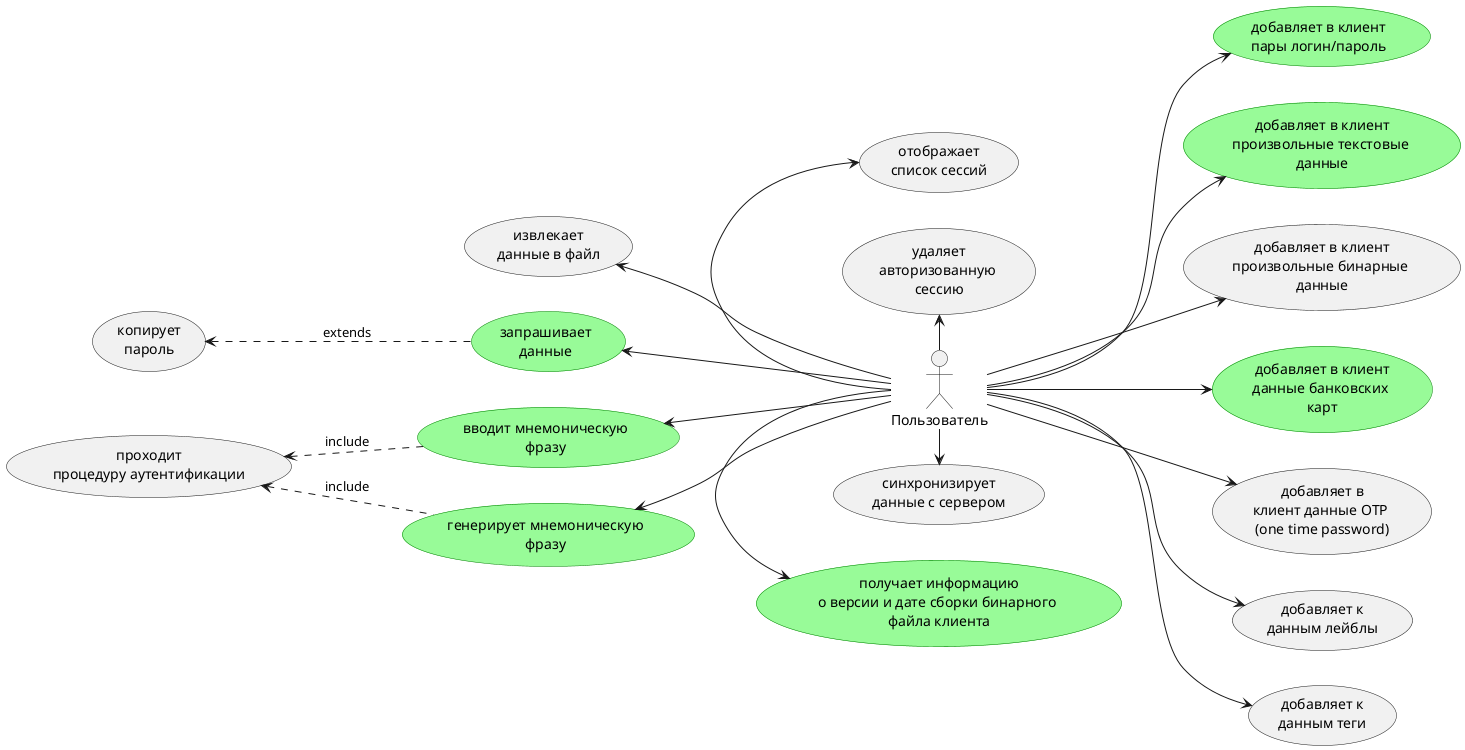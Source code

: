 @startuml usecase
left to right direction
actor Пользователь as u
usecase UC1 #palegreen;line:green as "получает информацию 
о версии и дате сборки бинарного 
файла клиента" 
usecase UC2 #palegreen;line:green as "генерирует мнемоническую
фразу"
usecase UC17  #palegreen;line:green as "вводит мнемоническую
фразу"
usecase UC11 as "проходит 
процедуру аутентификации"
usecase UC3 #palegreen;line:green as "добавляет в клиент 
пары логин/пароль"
usecase UC4  #palegreen;line:green as "добавляет в клиент 
произвольные текстовые 
данные"
usecase UC5  as "добавляет в клиент 
произвольные бинарные 
данные"
usecase UC6 #palegreen;line:green as "добавляет в клиент 
данные банковских 
карт"
usecase UC7  as "добавляет в 
клиент данные OTP 
(one time password)"
usecase UC8  as "добавляет к 
данным лейблы"
usecase UC9  as "добавляет к 
данным теги"
usecase UC10 as "синхронизирует 
данные с сервером"
usecase UC12 #palegreen;line:green as "запрашивает 
данные"
usecase UC13 as "копирует 
пароль"
usecase UC14 as "извлекает 
данные в файл"
usecase UC15 as "отображает 
список сессий"
usecase UC16 as "удаляет 
авторизованную 
сессию"
u -right-> UC1
u -down-> UC3
u -down-> UC4
u -down-> UC5
u -down-> UC6
u -down-> UC7
u -down-> UC8
u -down-> UC9
u -right-> UC10
u -up-> (UC2)
u -up-> (UC17)
(UC17) .up-> (UC11) : include
(UC2) .up-> (UC11) : include
u -up-> UC12
(UC12) .up-> (UC13) : extends
u -up-> UC14
u -left-> UC16
u -left-> UC15
@enduml
